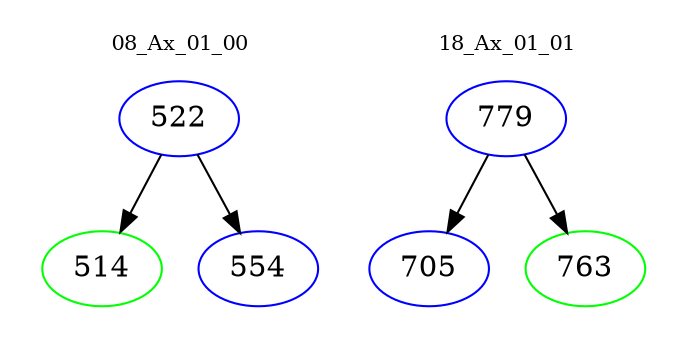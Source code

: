digraph{
subgraph cluster_0 {
color = white
label = "08_Ax_01_00";
fontsize=10;
T0_522 [label="522", color="blue"]
T0_522 -> T0_514 [color="black"]
T0_514 [label="514", color="green"]
T0_522 -> T0_554 [color="black"]
T0_554 [label="554", color="blue"]
}
subgraph cluster_1 {
color = white
label = "18_Ax_01_01";
fontsize=10;
T1_779 [label="779", color="blue"]
T1_779 -> T1_705 [color="black"]
T1_705 [label="705", color="blue"]
T1_779 -> T1_763 [color="black"]
T1_763 [label="763", color="green"]
}
}
